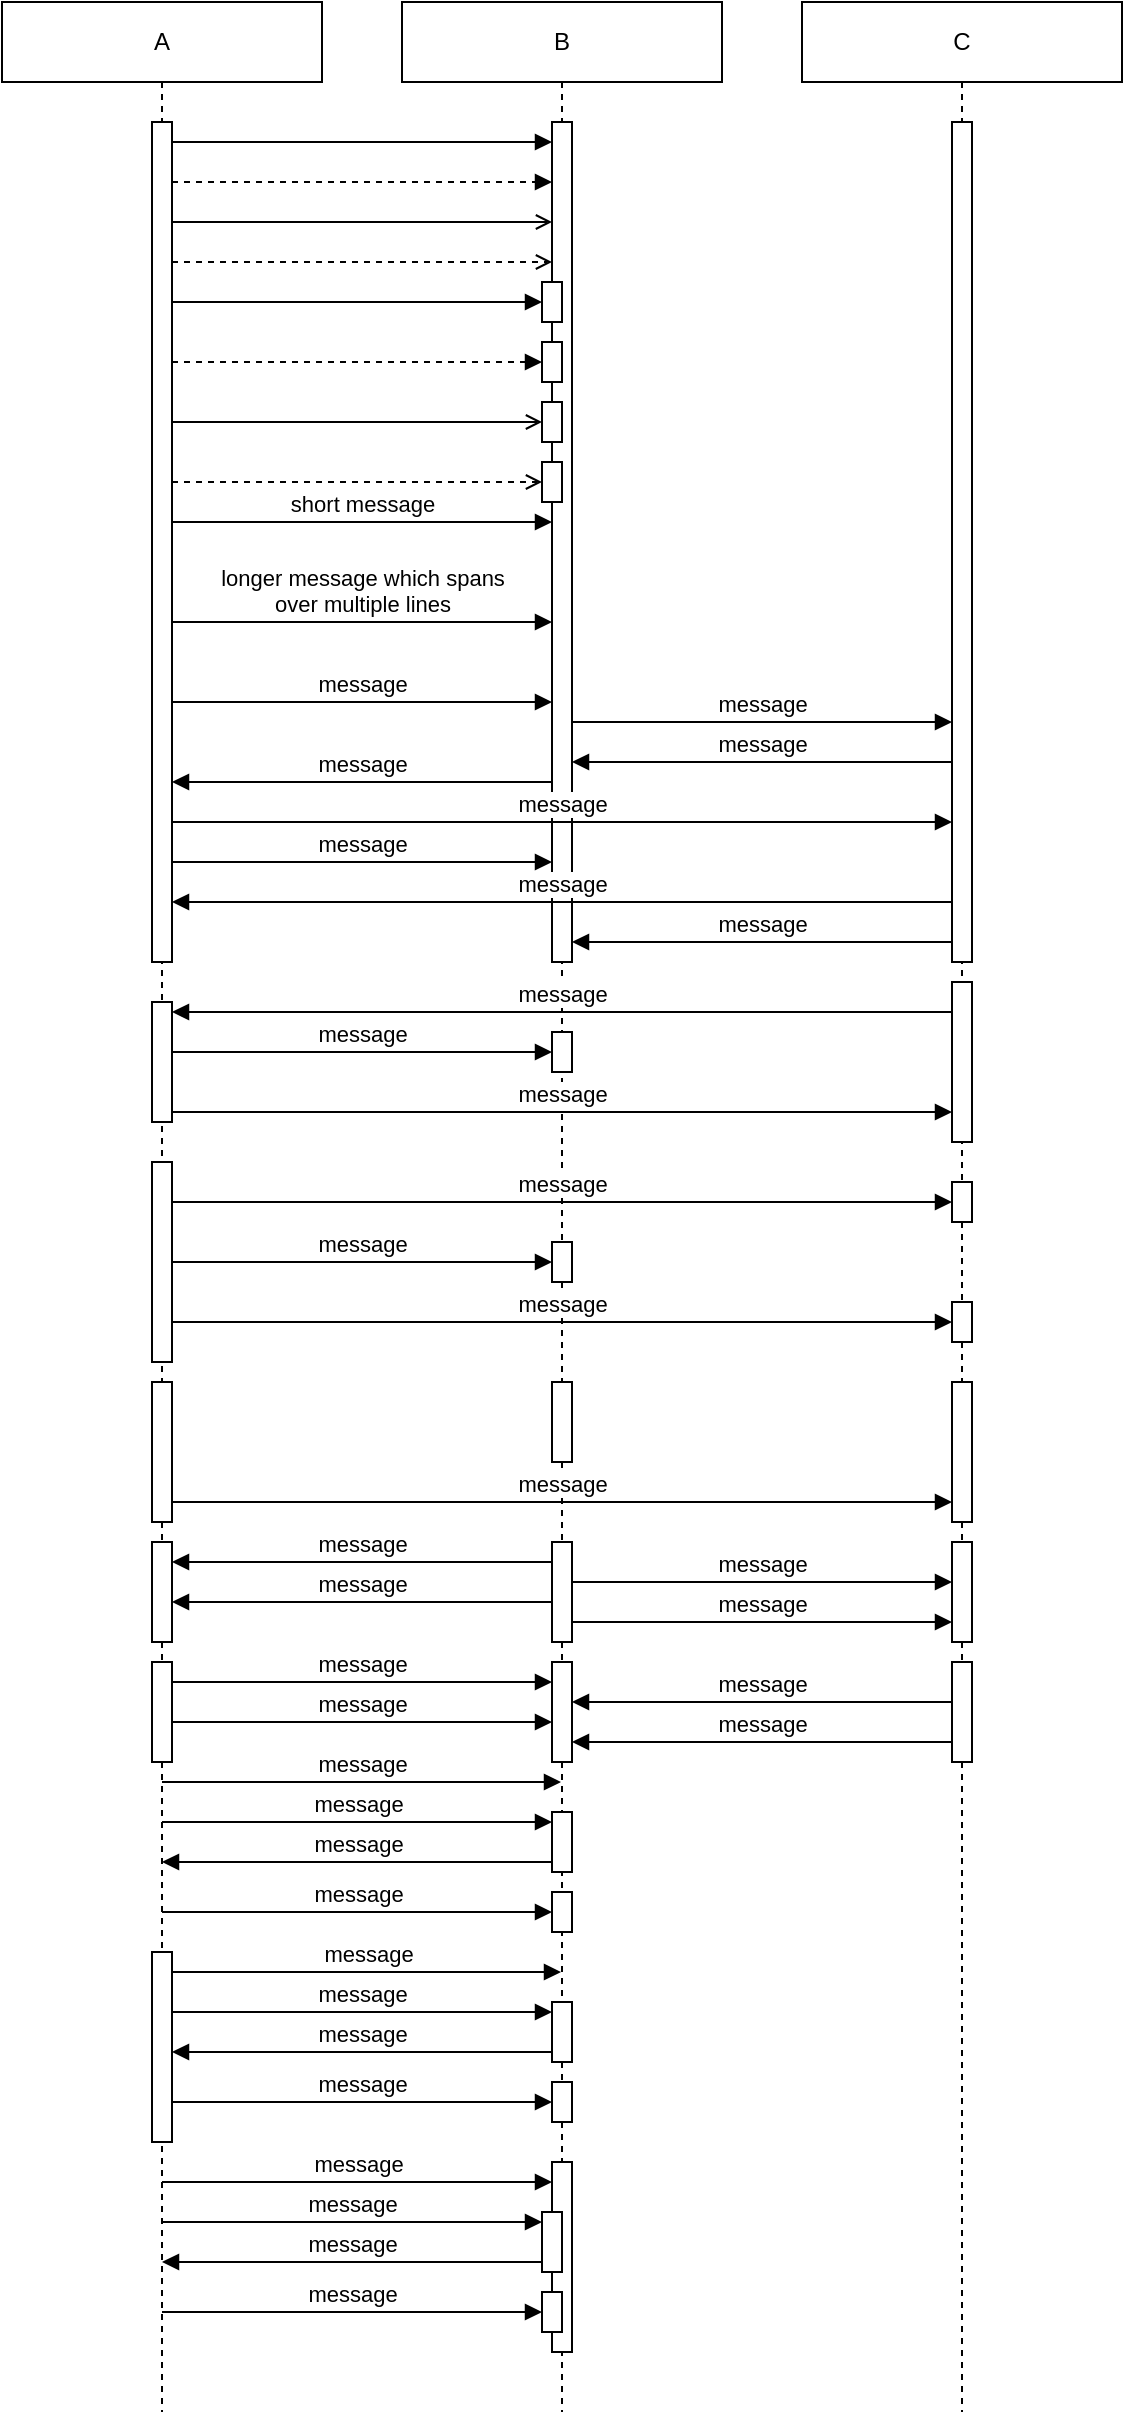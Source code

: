 <mxfile version="26.2.2">
  <diagram name="Diagram" id="test-1">
    <mxGraphModel dx="0" dy="0" grid="1" gridSize="10" guides="1" tooltips="1" connect="1" arrows="1" fold="1" page="0" pageScale="1" pageWidth="851" pageHeight="1100" background="#ffffff" math="0" shadow="0">
      <root>
        <mxCell id="0" />
        <mxCell id="1" parent="0" />
        <mxCell id="test-2" value="A" parent="1" style="shape=umlLifeline;perimeter=lifelinePerimeter;whiteSpace=wrap;html=1;container=1;dropTarget=0;collapsible=0;recursiveResize=0;outlineConnect=0;portConstraint=eastwest;newEdgeStyle={&quot;curved&quot;:0,&quot;rounded&quot;:0};size=40;" vertex="1">
          <mxGeometry x="0" y="0" width="160" height="1205.0" as="geometry" />
        </mxCell>
        <mxCell id="test-3" value="B" parent="1" style="shape=umlLifeline;perimeter=lifelinePerimeter;whiteSpace=wrap;html=1;container=1;dropTarget=0;collapsible=0;recursiveResize=0;outlineConnect=0;portConstraint=eastwest;newEdgeStyle={&quot;curved&quot;:0,&quot;rounded&quot;:0};size=40;" vertex="1">
          <mxGeometry x="200" y="0" width="160" height="1205.0" as="geometry" />
        </mxCell>
        <mxCell id="test-4" value="C" parent="1" style="shape=umlLifeline;perimeter=lifelinePerimeter;whiteSpace=wrap;html=1;container=1;dropTarget=0;collapsible=0;recursiveResize=0;outlineConnect=0;portConstraint=eastwest;newEdgeStyle={&quot;curved&quot;:0,&quot;rounded&quot;:0};size=40;" vertex="1">
          <mxGeometry x="400" y="0" width="160" height="1205.0" as="geometry" />
        </mxCell>
        <mxCell id="test-5" value="" parent="test-2" style="html=1;points=[[0,0,0,0,5],[0,1,0,0,-5],[1,0,0,0,5],[1,1,0,0,-5]];perimeter=orthogonalPerimeter;outlineConnect=0;targetShapes=umlLifeline;portConstraint=eastwest;newEdgeStyle={&quot;curved&quot;:0,&quot;rounded&quot;:0};" vertex="1">
          <mxGeometry x="75.0" y="60" width="10" height="420.0" as="geometry" />
        </mxCell>
        <mxCell id="test-6" value="" parent="test-3" style="html=1;points=[[0,0,0,0,5],[0,1,0,0,-5],[1,0,0,0,5],[1,1,0,0,-5]];perimeter=orthogonalPerimeter;outlineConnect=0;targetShapes=umlLifeline;portConstraint=eastwest;newEdgeStyle={&quot;curved&quot;:0,&quot;rounded&quot;:0};" vertex="1">
          <mxGeometry x="75.0" y="60" width="10" height="420.0" as="geometry" />
        </mxCell>
        <mxCell id="test-7" value="" parent="test-4" style="html=1;points=[[0,0,0,0,5],[0,1,0,0,-5],[1,0,0,0,5],[1,1,0,0,-5]];perimeter=orthogonalPerimeter;outlineConnect=0;targetShapes=umlLifeline;portConstraint=eastwest;newEdgeStyle={&quot;curved&quot;:0,&quot;rounded&quot;:0};" vertex="1">
          <mxGeometry x="75.0" y="60" width="10" height="420.0" as="geometry" />
        </mxCell>
        <mxCell id="test-8" value="" parent="1" style="html=1;curved=0;rounded=0;align=center;verticalAlign=bottom;endArrow=block;dashed=0;" edge="1" source="test-5" target="test-6">
          <mxGeometry relative="1" as="geometry">
            <mxPoint as="sourcePoint" />
            <mxPoint as="targetPoint" />
            <Array as="points">
              <mxPoint x="180.0" y="70" />
            </Array>
          </mxGeometry>
        </mxCell>
        <mxCell id="test-9" value="" parent="1" style="html=1;curved=0;rounded=0;align=center;verticalAlign=bottom;endArrow=block;dashed=1;" edge="1" source="test-5" target="test-6">
          <mxGeometry relative="1" as="geometry">
            <mxPoint as="sourcePoint" />
            <mxPoint as="targetPoint" />
            <Array as="points">
              <mxPoint x="180.0" y="90" />
            </Array>
          </mxGeometry>
        </mxCell>
        <mxCell id="test-10" value="" parent="1" style="html=1;curved=0;rounded=0;align=center;verticalAlign=bottom;endArrow=open;dashed=0;" edge="1" source="test-5" target="test-6">
          <mxGeometry relative="1" as="geometry">
            <mxPoint as="sourcePoint" />
            <mxPoint as="targetPoint" />
            <Array as="points">
              <mxPoint x="180.0" y="110" />
            </Array>
          </mxGeometry>
        </mxCell>
        <mxCell id="test-11" value="" parent="1" style="html=1;curved=0;rounded=0;align=center;verticalAlign=bottom;endArrow=open;dashed=1;" edge="1" source="test-5" target="test-6">
          <mxGeometry relative="1" as="geometry">
            <mxPoint as="sourcePoint" />
            <mxPoint as="targetPoint" />
            <Array as="points">
              <mxPoint x="180.0" y="130" />
            </Array>
          </mxGeometry>
        </mxCell>
        <mxCell id="test-12" value="" parent="test-3" style="html=1;points=[[0,0,0,0,5],[0,1,0,0,-5],[1,0,0,0,5],[1,1,0,0,-5]];perimeter=orthogonalPerimeter;outlineConnect=0;targetShapes=umlLifeline;portConstraint=eastwest;newEdgeStyle={&quot;curved&quot;:0,&quot;rounded&quot;:0};" vertex="1">
          <mxGeometry x="70.0" y="140" width="10" height="20.0" as="geometry" />
        </mxCell>
        <mxCell id="test-13" value="" parent="1" style="html=1;curved=0;rounded=0;align=center;verticalAlign=bottom;endArrow=block;dashed=0;" edge="1" source="test-5" target="test-12">
          <mxGeometry relative="1" as="geometry">
            <mxPoint as="sourcePoint" />
            <mxPoint as="targetPoint" />
            <Array as="points">
              <mxPoint x="180.0" y="150.0" />
            </Array>
          </mxGeometry>
        </mxCell>
        <mxCell id="test-14" value="" parent="test-3" style="html=1;points=[[0,0,0,0,5],[0,1,0,0,-5],[1,0,0,0,5],[1,1,0,0,-5]];perimeter=orthogonalPerimeter;outlineConnect=0;targetShapes=umlLifeline;portConstraint=eastwest;newEdgeStyle={&quot;curved&quot;:0,&quot;rounded&quot;:0};" vertex="1">
          <mxGeometry x="70.0" y="170.0" width="10" height="20.0" as="geometry" />
        </mxCell>
        <mxCell id="test-15" value="" parent="1" style="html=1;curved=0;rounded=0;align=center;verticalAlign=bottom;endArrow=block;dashed=1;" edge="1" source="test-5" target="test-14">
          <mxGeometry relative="1" as="geometry">
            <mxPoint as="sourcePoint" />
            <mxPoint as="targetPoint" />
            <Array as="points">
              <mxPoint x="180.0" y="180.0" />
            </Array>
          </mxGeometry>
        </mxCell>
        <mxCell id="test-16" value="" parent="test-3" style="html=1;points=[[0,0,0,0,5],[0,1,0,0,-5],[1,0,0,0,5],[1,1,0,0,-5]];perimeter=orthogonalPerimeter;outlineConnect=0;targetShapes=umlLifeline;portConstraint=eastwest;newEdgeStyle={&quot;curved&quot;:0,&quot;rounded&quot;:0};" vertex="1">
          <mxGeometry x="70.0" y="200.0" width="10" height="20.0" as="geometry" />
        </mxCell>
        <mxCell id="test-17" value="" parent="1" style="html=1;curved=0;rounded=0;align=center;verticalAlign=bottom;endArrow=open;dashed=0;" edge="1" source="test-5" target="test-16">
          <mxGeometry relative="1" as="geometry">
            <mxPoint as="sourcePoint" />
            <mxPoint as="targetPoint" />
            <Array as="points">
              <mxPoint x="180.0" y="210.0" />
            </Array>
          </mxGeometry>
        </mxCell>
        <mxCell id="test-18" value="" parent="test-3" style="html=1;points=[[0,0,0,0,5],[0,1,0,0,-5],[1,0,0,0,5],[1,1,0,0,-5]];perimeter=orthogonalPerimeter;outlineConnect=0;targetShapes=umlLifeline;portConstraint=eastwest;newEdgeStyle={&quot;curved&quot;:0,&quot;rounded&quot;:0};" vertex="1">
          <mxGeometry x="70.0" y="230.0" width="10" height="20.0" as="geometry" />
        </mxCell>
        <mxCell id="test-19" value="" parent="1" style="html=1;curved=0;rounded=0;align=center;verticalAlign=bottom;endArrow=open;dashed=1;" edge="1" source="test-5" target="test-18">
          <mxGeometry relative="1" as="geometry">
            <mxPoint as="sourcePoint" />
            <mxPoint as="targetPoint" />
            <Array as="points">
              <mxPoint x="180.0" y="240.0" />
            </Array>
          </mxGeometry>
        </mxCell>
        <mxCell id="test-20" value="short message" parent="1" style="html=1;curved=0;rounded=0;align=center;verticalAlign=bottom;endArrow=block;dashed=0;" edge="1" source="test-5" target="test-6">
          <mxGeometry relative="1" as="geometry">
            <mxPoint as="sourcePoint" />
            <mxPoint as="targetPoint" />
            <Array as="points">
              <mxPoint x="180.0" y="260.0" />
            </Array>
          </mxGeometry>
        </mxCell>
        <mxCell id="test-21" value="longer message which spans&lt;br/&gt;over multiple lines" parent="1" style="html=1;curved=0;rounded=0;align=center;verticalAlign=bottom;endArrow=block;dashed=0;" edge="1" source="test-5" target="test-6">
          <mxGeometry relative="1" as="geometry">
            <mxPoint as="sourcePoint" />
            <mxPoint as="targetPoint" />
            <Array as="points">
              <mxPoint x="180.0" y="310.0" />
            </Array>
          </mxGeometry>
        </mxCell>
        <mxCell id="test-22" value="message" parent="1" style="html=1;curved=0;rounded=0;align=center;verticalAlign=bottom;endArrow=block;dashed=0;" edge="1" source="test-5" target="test-6">
          <mxGeometry relative="1" as="geometry">
            <mxPoint as="sourcePoint" />
            <mxPoint as="targetPoint" />
            <Array as="points">
              <mxPoint x="180.0" y="350.0" />
            </Array>
          </mxGeometry>
        </mxCell>
        <mxCell id="test-23" value="message" parent="1" style="html=1;curved=0;rounded=0;align=center;verticalAlign=bottom;endArrow=block;dashed=0;" edge="1" source="test-6" target="test-7">
          <mxGeometry relative="1" as="geometry">
            <mxPoint as="sourcePoint" />
            <mxPoint as="targetPoint" />
            <Array as="points">
              <mxPoint x="380.0" y="360.0" />
            </Array>
          </mxGeometry>
        </mxCell>
        <mxCell id="test-24" value="message" parent="1" style="html=1;curved=0;rounded=0;align=center;verticalAlign=bottom;endArrow=block;dashed=0;" edge="1" source="test-7" target="test-6">
          <mxGeometry relative="1" as="geometry">
            <mxPoint as="sourcePoint" />
            <mxPoint as="targetPoint" />
            <Array as="points">
              <mxPoint x="380.0" y="380.0" />
            </Array>
          </mxGeometry>
        </mxCell>
        <mxCell id="test-25" value="message" parent="1" style="html=1;curved=0;rounded=0;align=center;verticalAlign=bottom;endArrow=block;dashed=0;" edge="1" source="test-6" target="test-5">
          <mxGeometry relative="1" as="geometry">
            <mxPoint as="sourcePoint" />
            <mxPoint as="targetPoint" />
            <Array as="points">
              <mxPoint x="180.0" y="390.0" />
            </Array>
          </mxGeometry>
        </mxCell>
        <mxCell id="test-26" value="message" parent="1" style="html=1;curved=0;rounded=0;align=center;verticalAlign=bottom;endArrow=block;dashed=0;" edge="1" source="test-5" target="test-7">
          <mxGeometry relative="1" as="geometry">
            <mxPoint as="sourcePoint" />
            <mxPoint as="targetPoint" />
            <Array as="points">
              <mxPoint x="280.0" y="410.0" />
            </Array>
          </mxGeometry>
        </mxCell>
        <mxCell id="test-27" value="message" parent="1" style="html=1;curved=0;rounded=0;align=center;verticalAlign=bottom;endArrow=block;dashed=0;" edge="1" source="test-5" target="test-6">
          <mxGeometry relative="1" as="geometry">
            <mxPoint as="sourcePoint" />
            <mxPoint as="targetPoint" />
            <Array as="points">
              <mxPoint x="180.0" y="430.0" />
            </Array>
          </mxGeometry>
        </mxCell>
        <mxCell id="test-28" value="message" parent="1" style="html=1;curved=0;rounded=0;align=center;verticalAlign=bottom;endArrow=block;dashed=0;" edge="1" source="test-7" target="test-5">
          <mxGeometry relative="1" as="geometry">
            <mxPoint as="sourcePoint" />
            <mxPoint as="targetPoint" />
            <Array as="points">
              <mxPoint x="280.0" y="450.0" />
            </Array>
          </mxGeometry>
        </mxCell>
        <mxCell id="test-29" value="message" parent="1" style="html=1;curved=0;rounded=0;align=center;verticalAlign=bottom;endArrow=block;dashed=0;" edge="1" source="test-7" target="test-6">
          <mxGeometry relative="1" as="geometry">
            <mxPoint as="sourcePoint" />
            <mxPoint as="targetPoint" />
            <Array as="points">
              <mxPoint x="380.0" y="470.0" />
            </Array>
          </mxGeometry>
        </mxCell>
        <mxCell id="test-30" value="" parent="test-4" style="html=1;points=[[0,0,0,0,5],[0,1,0,0,-5],[1,0,0,0,5],[1,1,0,0,-5]];perimeter=orthogonalPerimeter;outlineConnect=0;targetShapes=umlLifeline;portConstraint=eastwest;newEdgeStyle={&quot;curved&quot;:0,&quot;rounded&quot;:0};" vertex="1">
          <mxGeometry x="75.0" y="490.0" width="10" height="80.0" as="geometry" />
        </mxCell>
        <mxCell id="test-31" value="" parent="test-2" style="html=1;points=[[0,0,0,0,5],[0,1,0,0,-5],[1,0,0,0,5],[1,1,0,0,-5]];perimeter=orthogonalPerimeter;outlineConnect=0;targetShapes=umlLifeline;portConstraint=eastwest;newEdgeStyle={&quot;curved&quot;:0,&quot;rounded&quot;:0};" vertex="1">
          <mxGeometry x="75.0" y="500.0" width="10" height="60.0" as="geometry" />
        </mxCell>
        <mxCell id="test-32" value="message" parent="1" style="html=1;curved=0;rounded=0;align=center;verticalAlign=bottom;endArrow=block;dashed=0;entryX=1;entryY=0;entryDx=0;entryDy=5;" edge="1" source="test-30" target="test-31">
          <mxGeometry relative="1" as="geometry">
            <mxPoint as="sourcePoint" />
            <mxPoint as="targetPoint" />
          </mxGeometry>
        </mxCell>
        <mxCell id="test-33" value="" parent="test-3" style="html=1;points=[[0,0,0,0,5],[0,1,0,0,-5],[1,0,0,0,5],[1,1,0,0,-5]];perimeter=orthogonalPerimeter;outlineConnect=0;targetShapes=umlLifeline;portConstraint=eastwest;newEdgeStyle={&quot;curved&quot;:0,&quot;rounded&quot;:0};" vertex="1">
          <mxGeometry x="75.0" y="515.0" width="10" height="20.0" as="geometry" />
        </mxCell>
        <mxCell id="test-34" value="message" parent="1" style="html=1;curved=0;rounded=0;align=center;verticalAlign=bottom;endArrow=block;dashed=0;" edge="1" source="test-31" target="test-33">
          <mxGeometry relative="1" as="geometry">
            <mxPoint as="sourcePoint" />
            <mxPoint as="targetPoint" />
            <Array as="points">
              <mxPoint x="180.0" y="525.0" />
            </Array>
          </mxGeometry>
        </mxCell>
        <mxCell id="test-35" value="message" parent="1" style="html=1;curved=0;rounded=0;align=center;verticalAlign=bottom;endArrow=block;dashed=0;exitX=1;exitY=1;exitDx=0;exitDy=-5;" edge="1" source="test-31" target="test-30">
          <mxGeometry relative="1" as="geometry">
            <mxPoint as="sourcePoint" />
            <mxPoint as="targetPoint" />
          </mxGeometry>
        </mxCell>
        <mxCell id="test-36" value="" parent="test-2" style="html=1;points=[[0,0,0,0,5],[0,1,0,0,-5],[1,0,0,0,5],[1,1,0,0,-5]];perimeter=orthogonalPerimeter;outlineConnect=0;targetShapes=umlLifeline;portConstraint=eastwest;newEdgeStyle={&quot;curved&quot;:0,&quot;rounded&quot;:0};" vertex="1">
          <mxGeometry x="75.0" y="580.0" width="10" height="100.0" as="geometry" />
        </mxCell>
        <mxCell id="test-37" value="" parent="test-4" style="html=1;points=[[0,0,0,0,5],[0,1,0,0,-5],[1,0,0,0,5],[1,1,0,0,-5]];perimeter=orthogonalPerimeter;outlineConnect=0;targetShapes=umlLifeline;portConstraint=eastwest;newEdgeStyle={&quot;curved&quot;:0,&quot;rounded&quot;:0};" vertex="1">
          <mxGeometry x="75.0" y="590.0" width="10" height="20.0" as="geometry" />
        </mxCell>
        <mxCell id="test-38" value="message" parent="1" style="html=1;curved=0;rounded=0;align=center;verticalAlign=bottom;endArrow=block;dashed=0;" edge="1" source="test-36" target="test-37">
          <mxGeometry relative="1" as="geometry">
            <mxPoint as="sourcePoint" />
            <mxPoint as="targetPoint" />
            <Array as="points">
              <mxPoint x="280.0" y="600.0" />
            </Array>
          </mxGeometry>
        </mxCell>
        <mxCell id="test-39" value="" parent="test-3" style="html=1;points=[[0,0,0,0,5],[0,1,0,0,-5],[1,0,0,0,5],[1,1,0,0,-5]];perimeter=orthogonalPerimeter;outlineConnect=0;targetShapes=umlLifeline;portConstraint=eastwest;newEdgeStyle={&quot;curved&quot;:0,&quot;rounded&quot;:0};" vertex="1">
          <mxGeometry x="75.0" y="620.0" width="10" height="20.0" as="geometry" />
        </mxCell>
        <mxCell id="test-40" value="message" parent="1" style="html=1;curved=0;rounded=0;align=center;verticalAlign=bottom;endArrow=block;dashed=0;" edge="1" source="test-36" target="test-39">
          <mxGeometry relative="1" as="geometry">
            <mxPoint as="sourcePoint" />
            <mxPoint as="targetPoint" />
            <Array as="points">
              <mxPoint x="180.0" y="630.0" />
            </Array>
          </mxGeometry>
        </mxCell>
        <mxCell id="test-41" value="" parent="test-4" style="html=1;points=[[0,0,0,0,5],[0,1,0,0,-5],[1,0,0,0,5],[1,1,0,0,-5]];perimeter=orthogonalPerimeter;outlineConnect=0;targetShapes=umlLifeline;portConstraint=eastwest;newEdgeStyle={&quot;curved&quot;:0,&quot;rounded&quot;:0};" vertex="1">
          <mxGeometry x="75.0" y="650.0" width="10" height="20.0" as="geometry" />
        </mxCell>
        <mxCell id="test-42" value="message" parent="1" style="html=1;curved=0;rounded=0;align=center;verticalAlign=bottom;endArrow=block;dashed=0;" edge="1" source="test-36" target="test-41">
          <mxGeometry relative="1" as="geometry">
            <mxPoint as="sourcePoint" />
            <mxPoint as="targetPoint" />
            <Array as="points">
              <mxPoint x="280.0" y="660.0" />
            </Array>
          </mxGeometry>
        </mxCell>
        <mxCell id="test-43" value="" parent="test-2" style="html=1;points=[[0,0,0,0,5],[0,1,0,0,-5],[1,0,0,0,5],[1,1,0,0,-5]];perimeter=orthogonalPerimeter;outlineConnect=0;targetShapes=umlLifeline;portConstraint=eastwest;newEdgeStyle={&quot;curved&quot;:0,&quot;rounded&quot;:0};" vertex="1">
          <mxGeometry x="75.0" y="690.0" width="10" height="70.0" as="geometry" />
        </mxCell>
        <mxCell id="test-44" value="" parent="test-3" style="html=1;points=[[0,0,0,0,5],[0,1,0,0,-5],[1,0,0,0,5],[1,1,0,0,-5]];perimeter=orthogonalPerimeter;outlineConnect=0;targetShapes=umlLifeline;portConstraint=eastwest;newEdgeStyle={&quot;curved&quot;:0,&quot;rounded&quot;:0};" vertex="1">
          <mxGeometry x="75.0" y="690.0" width="10" height="40.0" as="geometry" />
        </mxCell>
        <mxCell id="test-45" value="" parent="test-4" style="html=1;points=[[0,0,0,0,5],[0,1,0,0,-5],[1,0,0,0,5],[1,1,0,0,-5]];perimeter=orthogonalPerimeter;outlineConnect=0;targetShapes=umlLifeline;portConstraint=eastwest;newEdgeStyle={&quot;curved&quot;:0,&quot;rounded&quot;:0};" vertex="1">
          <mxGeometry x="75.0" y="690.0" width="10" height="70.0" as="geometry" />
        </mxCell>
        <mxCell id="test-46" value="message" parent="1" style="html=1;curved=0;rounded=0;align=center;verticalAlign=bottom;endArrow=block;dashed=0;" edge="1" source="test-43" target="test-45">
          <mxGeometry relative="1" as="geometry">
            <mxPoint as="sourcePoint" />
            <mxPoint as="targetPoint" />
            <Array as="points">
              <mxPoint x="280.0" y="750.0" />
            </Array>
          </mxGeometry>
        </mxCell>
        <mxCell id="test-47" value="" parent="test-2" style="html=1;points=[[0,0,0,0,5],[0,1,0,0,-5],[1,0,0,0,5],[1,1,0,0,-5]];perimeter=orthogonalPerimeter;outlineConnect=0;targetShapes=umlLifeline;portConstraint=eastwest;newEdgeStyle={&quot;curved&quot;:0,&quot;rounded&quot;:0};" vertex="1">
          <mxGeometry x="75.0" y="770.0" width="10" height="50.0" as="geometry" />
        </mxCell>
        <mxCell id="test-48" value="" parent="test-3" style="html=1;points=[[0,0,0,0,5],[0,1,0,0,-5],[1,0,0,0,5],[1,1,0,0,-5]];perimeter=orthogonalPerimeter;outlineConnect=0;targetShapes=umlLifeline;portConstraint=eastwest;newEdgeStyle={&quot;curved&quot;:0,&quot;rounded&quot;:0};" vertex="1">
          <mxGeometry x="75.0" y="770.0" width="10" height="50.0" as="geometry" />
        </mxCell>
        <mxCell id="test-49" value="" parent="test-4" style="html=1;points=[[0,0,0,0,5],[0,1,0,0,-5],[1,0,0,0,5],[1,1,0,0,-5]];perimeter=orthogonalPerimeter;outlineConnect=0;targetShapes=umlLifeline;portConstraint=eastwest;newEdgeStyle={&quot;curved&quot;:0,&quot;rounded&quot;:0};" vertex="1">
          <mxGeometry x="75.0" y="770.0" width="10" height="50.0" as="geometry" />
        </mxCell>
        <mxCell id="test-50" value="message" parent="1" style="html=1;curved=0;rounded=0;align=center;verticalAlign=bottom;endArrow=block;dashed=0;" edge="1" source="test-48" target="test-47">
          <mxGeometry relative="1" as="geometry">
            <mxPoint as="sourcePoint" />
            <mxPoint as="targetPoint" />
            <Array as="points">
              <mxPoint x="180.0" y="780.0" />
            </Array>
          </mxGeometry>
        </mxCell>
        <mxCell id="test-51" value="message" parent="1" style="html=1;curved=0;rounded=0;align=center;verticalAlign=bottom;endArrow=block;dashed=0;" edge="1" source="test-48" target="test-49">
          <mxGeometry relative="1" as="geometry">
            <mxPoint as="sourcePoint" />
            <mxPoint as="targetPoint" />
            <Array as="points">
              <mxPoint x="380.0" y="790.0" />
            </Array>
          </mxGeometry>
        </mxCell>
        <mxCell id="test-52" value="message" parent="1" style="html=1;curved=0;rounded=0;align=center;verticalAlign=bottom;endArrow=block;dashed=0;" edge="1" source="test-48" target="test-47">
          <mxGeometry relative="1" as="geometry">
            <mxPoint as="sourcePoint" />
            <mxPoint as="targetPoint" />
            <Array as="points">
              <mxPoint x="180.0" y="800.0" />
            </Array>
          </mxGeometry>
        </mxCell>
        <mxCell id="test-53" value="message" parent="1" style="html=1;curved=0;rounded=0;align=center;verticalAlign=bottom;endArrow=block;dashed=0;" edge="1" source="test-48" target="test-49">
          <mxGeometry relative="1" as="geometry">
            <mxPoint as="sourcePoint" />
            <mxPoint as="targetPoint" />
            <Array as="points">
              <mxPoint x="380.0" y="810.0" />
            </Array>
          </mxGeometry>
        </mxCell>
        <mxCell id="test-54" value="" parent="test-2" style="html=1;points=[[0,0,0,0,5],[0,1,0,0,-5],[1,0,0,0,5],[1,1,0,0,-5]];perimeter=orthogonalPerimeter;outlineConnect=0;targetShapes=umlLifeline;portConstraint=eastwest;newEdgeStyle={&quot;curved&quot;:0,&quot;rounded&quot;:0};" vertex="1">
          <mxGeometry x="75.0" y="830.0" width="10" height="50.0" as="geometry" />
        </mxCell>
        <mxCell id="test-55" value="" parent="test-3" style="html=1;points=[[0,0,0,0,5],[0,1,0,0,-5],[1,0,0,0,5],[1,1,0,0,-5]];perimeter=orthogonalPerimeter;outlineConnect=0;targetShapes=umlLifeline;portConstraint=eastwest;newEdgeStyle={&quot;curved&quot;:0,&quot;rounded&quot;:0};" vertex="1">
          <mxGeometry x="75.0" y="830.0" width="10" height="50.0" as="geometry" />
        </mxCell>
        <mxCell id="test-56" value="" parent="test-4" style="html=1;points=[[0,0,0,0,5],[0,1,0,0,-5],[1,0,0,0,5],[1,1,0,0,-5]];perimeter=orthogonalPerimeter;outlineConnect=0;targetShapes=umlLifeline;portConstraint=eastwest;newEdgeStyle={&quot;curved&quot;:0,&quot;rounded&quot;:0};" vertex="1">
          <mxGeometry x="75.0" y="830.0" width="10" height="50.0" as="geometry" />
        </mxCell>
        <mxCell id="test-57" value="message" parent="1" style="html=1;curved=0;rounded=0;align=center;verticalAlign=bottom;endArrow=block;dashed=0;" edge="1" source="test-54" target="test-55">
          <mxGeometry relative="1" as="geometry">
            <mxPoint as="sourcePoint" />
            <mxPoint as="targetPoint" />
            <Array as="points">
              <mxPoint x="180.0" y="840.0" />
            </Array>
          </mxGeometry>
        </mxCell>
        <mxCell id="test-58" value="message" parent="1" style="html=1;curved=0;rounded=0;align=center;verticalAlign=bottom;endArrow=block;dashed=0;" edge="1" source="test-56" target="test-55">
          <mxGeometry relative="1" as="geometry">
            <mxPoint as="sourcePoint" />
            <mxPoint as="targetPoint" />
            <Array as="points">
              <mxPoint x="380.0" y="850.0" />
            </Array>
          </mxGeometry>
        </mxCell>
        <mxCell id="test-59" value="message" parent="1" style="html=1;curved=0;rounded=0;align=center;verticalAlign=bottom;endArrow=block;dashed=0;" edge="1" source="test-54" target="test-55">
          <mxGeometry relative="1" as="geometry">
            <mxPoint as="sourcePoint" />
            <mxPoint as="targetPoint" />
            <Array as="points">
              <mxPoint x="180.0" y="860.0" />
            </Array>
          </mxGeometry>
        </mxCell>
        <mxCell id="test-60" value="message" parent="1" style="html=1;curved=0;rounded=0;align=center;verticalAlign=bottom;endArrow=block;dashed=0;" edge="1" source="test-56" target="test-55">
          <mxGeometry relative="1" as="geometry">
            <mxPoint as="sourcePoint" />
            <mxPoint as="targetPoint" />
            <Array as="points">
              <mxPoint x="380.0" y="870.0" />
            </Array>
          </mxGeometry>
        </mxCell>
        <mxCell id="test-61" value="message" parent="1" style="html=1;curved=0;rounded=0;align=center;verticalAlign=bottom;endArrow=block;dashed=0;" edge="1" source="test-2" target="test-3">
          <mxGeometry relative="1" as="geometry">
            <mxPoint as="sourcePoint" />
            <mxPoint as="targetPoint" />
            <Array as="points">
              <mxPoint x="180.0" y="890.0" />
            </Array>
          </mxGeometry>
        </mxCell>
        <mxCell id="test-62" value="" parent="test-3" style="html=1;points=[[0,0,0,0,5],[0,1,0,0,-5],[1,0,0,0,5],[1,1,0,0,-5]];perimeter=orthogonalPerimeter;outlineConnect=0;targetShapes=umlLifeline;portConstraint=eastwest;newEdgeStyle={&quot;curved&quot;:0,&quot;rounded&quot;:0};" vertex="1">
          <mxGeometry x="75.0" y="905.0" width="10" height="30.0" as="geometry" />
        </mxCell>
        <mxCell id="test-63" value="message" parent="1" style="html=1;curved=0;rounded=0;align=center;verticalAlign=bottom;endArrow=block;dashed=0;entryX=0;entryY=0;entryDx=0;entryDy=5;" edge="1" source="test-2" target="test-62">
          <mxGeometry relative="1" as="geometry">
            <mxPoint as="sourcePoint" />
            <mxPoint as="targetPoint" />
          </mxGeometry>
        </mxCell>
        <mxCell id="test-64" value="message" parent="1" style="html=1;curved=0;rounded=0;align=center;verticalAlign=bottom;endArrow=block;dashed=0;exitX=0;exitY=1;exitDx=0;exitDy=-5;" edge="1" source="test-62" target="test-2">
          <mxGeometry relative="1" as="geometry">
            <mxPoint as="sourcePoint" />
            <mxPoint as="targetPoint" />
          </mxGeometry>
        </mxCell>
        <mxCell id="test-65" value="" parent="test-3" style="html=1;points=[[0,0,0,0,5],[0,1,0,0,-5],[1,0,0,0,5],[1,1,0,0,-5]];perimeter=orthogonalPerimeter;outlineConnect=0;targetShapes=umlLifeline;portConstraint=eastwest;newEdgeStyle={&quot;curved&quot;:0,&quot;rounded&quot;:0};" vertex="1">
          <mxGeometry x="75.0" y="945.0" width="10" height="20.0" as="geometry" />
        </mxCell>
        <mxCell id="test-66" value="message" parent="1" style="html=1;curved=0;rounded=0;align=center;verticalAlign=bottom;endArrow=block;dashed=0;" edge="1" source="test-2" target="test-65">
          <mxGeometry relative="1" as="geometry">
            <mxPoint as="sourcePoint" />
            <mxPoint as="targetPoint" />
            <Array as="points">
              <mxPoint x="180.0" y="955.0" />
            </Array>
          </mxGeometry>
        </mxCell>
        <mxCell id="test-67" value="" parent="test-2" style="html=1;points=[[0,0,0,0,5],[0,1,0,0,-5],[1,0,0,0,5],[1,1,0,0,-5]];perimeter=orthogonalPerimeter;outlineConnect=0;targetShapes=umlLifeline;portConstraint=eastwest;newEdgeStyle={&quot;curved&quot;:0,&quot;rounded&quot;:0};" vertex="1">
          <mxGeometry x="75.0" y="975.0" width="10" height="95.0" as="geometry" />
        </mxCell>
        <mxCell id="test-68" value="message" parent="1" style="html=1;curved=0;rounded=0;align=center;verticalAlign=bottom;endArrow=block;dashed=0;" edge="1" source="test-67" target="test-3">
          <mxGeometry relative="1" as="geometry">
            <mxPoint as="sourcePoint" />
            <mxPoint as="targetPoint" />
            <Array as="points">
              <mxPoint x="180.0" y="985.0" />
            </Array>
          </mxGeometry>
        </mxCell>
        <mxCell id="test-69" value="" parent="test-3" style="html=1;points=[[0,0,0,0,5],[0,1,0,0,-5],[1,0,0,0,5],[1,1,0,0,-5]];perimeter=orthogonalPerimeter;outlineConnect=0;targetShapes=umlLifeline;portConstraint=eastwest;newEdgeStyle={&quot;curved&quot;:0,&quot;rounded&quot;:0};" vertex="1">
          <mxGeometry x="75.0" y="1000.0" width="10" height="30.0" as="geometry" />
        </mxCell>
        <mxCell id="test-70" value="message" parent="1" style="html=1;curved=0;rounded=0;align=center;verticalAlign=bottom;endArrow=block;dashed=0;entryX=0;entryY=0;entryDx=0;entryDy=5;" edge="1" source="test-67" target="test-69">
          <mxGeometry relative="1" as="geometry">
            <mxPoint as="sourcePoint" />
            <mxPoint as="targetPoint" />
          </mxGeometry>
        </mxCell>
        <mxCell id="test-71" value="message" parent="1" style="html=1;curved=0;rounded=0;align=center;verticalAlign=bottom;endArrow=block;dashed=0;exitX=0;exitY=1;exitDx=0;exitDy=-5;" edge="1" source="test-69" target="test-67">
          <mxGeometry relative="1" as="geometry">
            <mxPoint as="sourcePoint" />
            <mxPoint as="targetPoint" />
          </mxGeometry>
        </mxCell>
        <mxCell id="test-72" value="" parent="test-3" style="html=1;points=[[0,0,0,0,5],[0,1,0,0,-5],[1,0,0,0,5],[1,1,0,0,-5]];perimeter=orthogonalPerimeter;outlineConnect=0;targetShapes=umlLifeline;portConstraint=eastwest;newEdgeStyle={&quot;curved&quot;:0,&quot;rounded&quot;:0};" vertex="1">
          <mxGeometry x="75.0" y="1040.0" width="10" height="20.0" as="geometry" />
        </mxCell>
        <mxCell id="test-73" value="message" parent="1" style="html=1;curved=0;rounded=0;align=center;verticalAlign=bottom;endArrow=block;dashed=0;" edge="1" source="test-67" target="test-72">
          <mxGeometry relative="1" as="geometry">
            <mxPoint as="sourcePoint" />
            <mxPoint as="targetPoint" />
            <Array as="points">
              <mxPoint x="180.0" y="1050.0" />
            </Array>
          </mxGeometry>
        </mxCell>
        <mxCell id="test-74" value="" parent="test-3" style="html=1;points=[[0,0,0,0,5],[0,1,0,0,-5],[1,0,0,0,5],[1,1,0,0,-5]];perimeter=orthogonalPerimeter;outlineConnect=0;targetShapes=umlLifeline;portConstraint=eastwest;newEdgeStyle={&quot;curved&quot;:0,&quot;rounded&quot;:0};" vertex="1">
          <mxGeometry x="75.0" y="1080.0" width="10" height="95.0" as="geometry" />
        </mxCell>
        <mxCell id="test-75" value="message" parent="1" style="html=1;curved=0;rounded=0;align=center;verticalAlign=bottom;endArrow=block;dashed=0;" edge="1" source="test-2" target="test-74">
          <mxGeometry relative="1" as="geometry">
            <mxPoint as="sourcePoint" />
            <mxPoint as="targetPoint" />
            <Array as="points">
              <mxPoint x="180.0" y="1090.0" />
            </Array>
          </mxGeometry>
        </mxCell>
        <mxCell id="test-76" value="" parent="test-3" style="html=1;points=[[0,0,0,0,5],[0,1,0,0,-5],[1,0,0,0,5],[1,1,0,0,-5]];perimeter=orthogonalPerimeter;outlineConnect=0;targetShapes=umlLifeline;portConstraint=eastwest;newEdgeStyle={&quot;curved&quot;:0,&quot;rounded&quot;:0};" vertex="1">
          <mxGeometry x="70.0" y="1105.0" width="10" height="30.0" as="geometry" />
        </mxCell>
        <mxCell id="test-77" value="message" parent="1" style="html=1;curved=0;rounded=0;align=center;verticalAlign=bottom;endArrow=block;dashed=0;entryX=0;entryY=0;entryDx=0;entryDy=5;" edge="1" source="test-2" target="test-76">
          <mxGeometry relative="1" as="geometry">
            <mxPoint as="sourcePoint" />
            <mxPoint as="targetPoint" />
          </mxGeometry>
        </mxCell>
        <mxCell id="test-78" value="message" parent="1" style="html=1;curved=0;rounded=0;align=center;verticalAlign=bottom;endArrow=block;dashed=0;exitX=0;exitY=1;exitDx=0;exitDy=-5;" edge="1" source="test-76" target="test-2">
          <mxGeometry relative="1" as="geometry">
            <mxPoint as="sourcePoint" />
            <mxPoint as="targetPoint" />
          </mxGeometry>
        </mxCell>
        <mxCell id="test-79" value="" parent="test-3" style="html=1;points=[[0,0,0,0,5],[0,1,0,0,-5],[1,0,0,0,5],[1,1,0,0,-5]];perimeter=orthogonalPerimeter;outlineConnect=0;targetShapes=umlLifeline;portConstraint=eastwest;newEdgeStyle={&quot;curved&quot;:0,&quot;rounded&quot;:0};" vertex="1">
          <mxGeometry x="70.0" y="1145.0" width="10" height="20.0" as="geometry" />
        </mxCell>
        <mxCell id="test-80" value="message" parent="1" style="html=1;curved=0;rounded=0;align=center;verticalAlign=bottom;endArrow=block;dashed=0;" edge="1" source="test-2" target="test-79">
          <mxGeometry relative="1" as="geometry">
            <mxPoint as="sourcePoint" />
            <mxPoint as="targetPoint" />
            <Array as="points">
              <mxPoint x="180.0" y="1155.0" />
            </Array>
          </mxGeometry>
        </mxCell>
      </root>
    </mxGraphModel>
  </diagram>
</mxfile>
